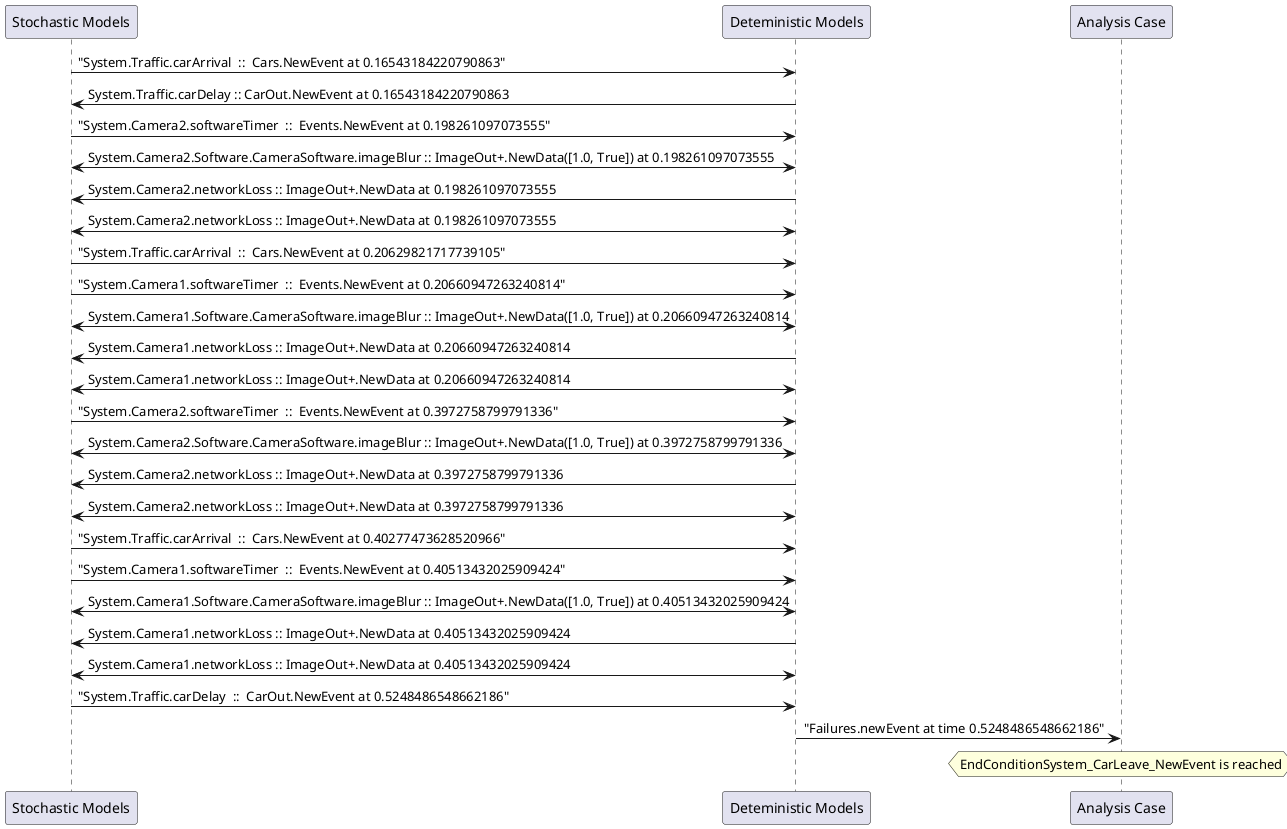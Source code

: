 
	@startuml
	participant "Stochastic Models" as stochmodel
	participant "Deteministic Models" as detmodel
	participant "Analysis Case" as analysis
	{27732_stop} stochmodel -> detmodel : "System.Traffic.carArrival  ::  Cars.NewEvent at 0.16543184220790863"
{27746_start} detmodel -> stochmodel : System.Traffic.carDelay :: CarOut.NewEvent at 0.16543184220790863
{27717_stop} stochmodel -> detmodel : "System.Camera2.softwareTimer  ::  Events.NewEvent at 0.198261097073555"
detmodel <-> stochmodel : System.Camera2.Software.CameraSoftware.imageBlur :: ImageOut+.NewData([1.0, True]) at 0.198261097073555
detmodel -> stochmodel : System.Camera2.networkLoss :: ImageOut+.NewData at 0.198261097073555
detmodel <-> stochmodel : System.Camera2.networkLoss :: ImageOut+.NewData at 0.198261097073555
{27733_stop} stochmodel -> detmodel : "System.Traffic.carArrival  ::  Cars.NewEvent at 0.20629821717739105"
{27701_stop} stochmodel -> detmodel : "System.Camera1.softwareTimer  ::  Events.NewEvent at 0.20660947263240814"
detmodel <-> stochmodel : System.Camera1.Software.CameraSoftware.imageBlur :: ImageOut+.NewData([1.0, True]) at 0.20660947263240814
detmodel -> stochmodel : System.Camera1.networkLoss :: ImageOut+.NewData at 0.20660947263240814
detmodel <-> stochmodel : System.Camera1.networkLoss :: ImageOut+.NewData at 0.20660947263240814
{27718_stop} stochmodel -> detmodel : "System.Camera2.softwareTimer  ::  Events.NewEvent at 0.3972758799791336"
detmodel <-> stochmodel : System.Camera2.Software.CameraSoftware.imageBlur :: ImageOut+.NewData([1.0, True]) at 0.3972758799791336
detmodel -> stochmodel : System.Camera2.networkLoss :: ImageOut+.NewData at 0.3972758799791336
detmodel <-> stochmodel : System.Camera2.networkLoss :: ImageOut+.NewData at 0.3972758799791336
{27734_stop} stochmodel -> detmodel : "System.Traffic.carArrival  ::  Cars.NewEvent at 0.40277473628520966"
{27702_stop} stochmodel -> detmodel : "System.Camera1.softwareTimer  ::  Events.NewEvent at 0.40513432025909424"
detmodel <-> stochmodel : System.Camera1.Software.CameraSoftware.imageBlur :: ImageOut+.NewData([1.0, True]) at 0.40513432025909424
detmodel -> stochmodel : System.Camera1.networkLoss :: ImageOut+.NewData at 0.40513432025909424
detmodel <-> stochmodel : System.Camera1.networkLoss :: ImageOut+.NewData at 0.40513432025909424
{27746_stop} stochmodel -> detmodel : "System.Traffic.carDelay  ::  CarOut.NewEvent at 0.5248486548662186"
{27746_start} <-> {27746_stop} : delay
detmodel -> analysis : "Failures.newEvent at time 0.5248486548662186"
hnote over analysis 
EndConditionSystem_CarLeave_NewEvent is reached
endnote
@enduml